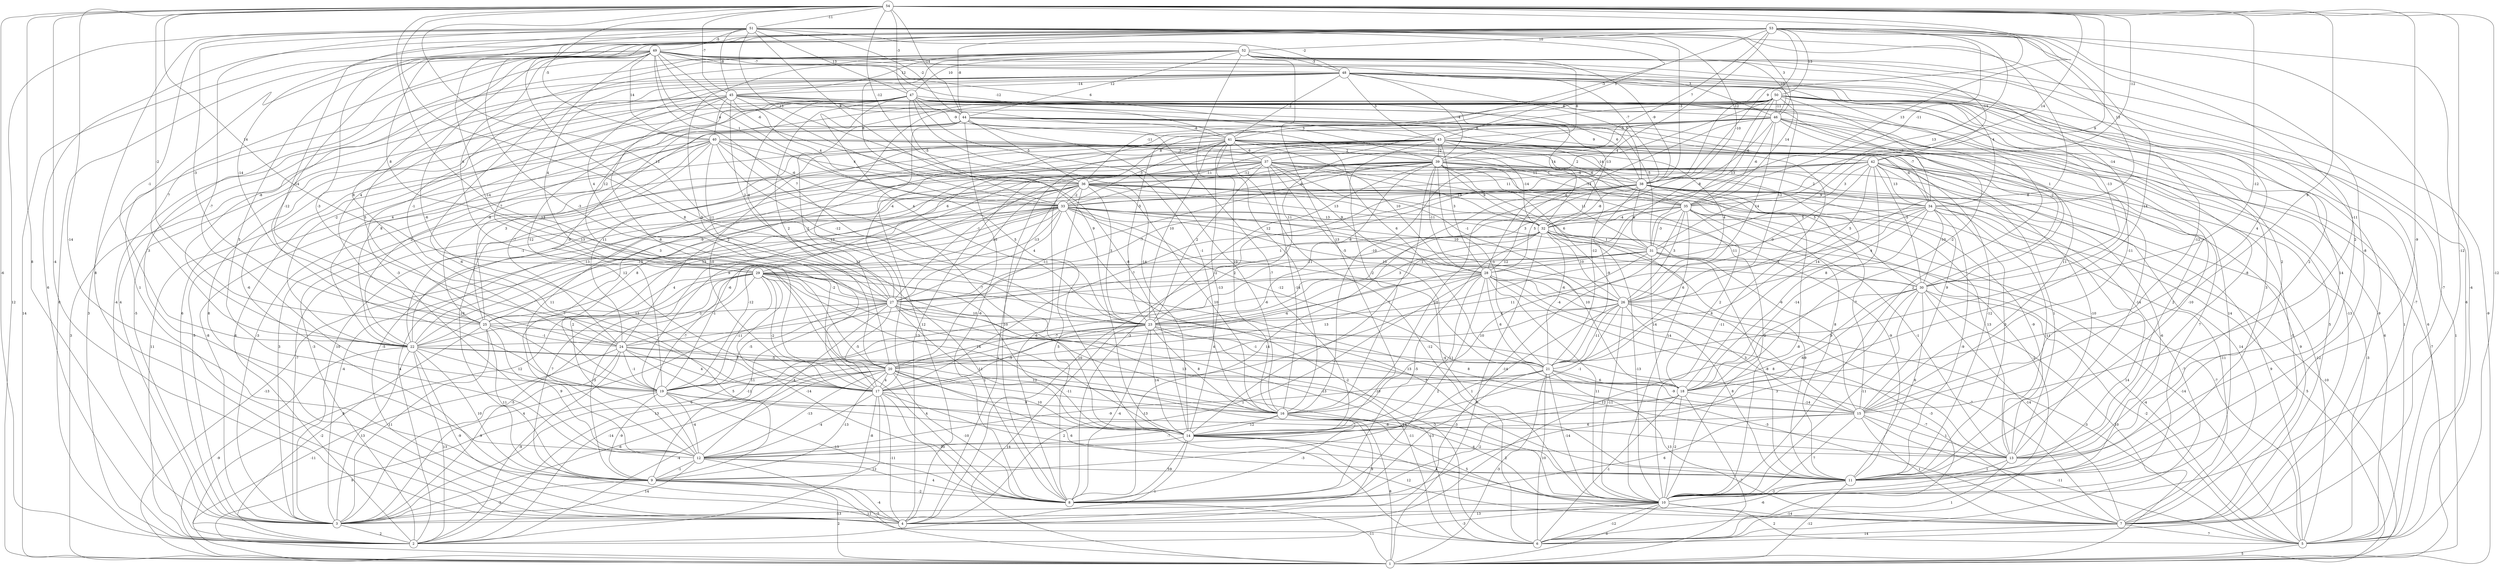 graph { 
	 fontname="Helvetica,Arial,sans-serif" 
	 node [shape = circle]; 
	 54 -- 2 [label = "-6"];
	 54 -- 3 [label = "8"];
	 54 -- 4 [label = "-4"];
	 54 -- 5 [label = "-12"];
	 54 -- 8 [label = "3"];
	 54 -- 9 [label = "-14"];
	 54 -- 10 [label = "-12"];
	 54 -- 11 [label = "-9"];
	 54 -- 14 [label = "8"];
	 54 -- 18 [label = "9"];
	 54 -- 21 [label = "-12"];
	 54 -- 23 [label = "13"];
	 54 -- 25 [label = "-2"];
	 54 -- 29 [label = "14"];
	 54 -- 31 [label = "9"];
	 54 -- 32 [label = "13"];
	 54 -- 35 [label = "14"];
	 54 -- 36 [label = "-12"];
	 54 -- 38 [label = "9"];
	 54 -- 40 [label = "-5"];
	 54 -- 42 [label = "-12"];
	 54 -- 44 [label = "-14"];
	 54 -- 45 [label = "-7"];
	 54 -- 47 [label = "-3"];
	 54 -- 51 [label = "-11"];
	 53 -- 2 [label = "6"];
	 53 -- 5 [label = "-4"];
	 53 -- 6 [label = "-7"];
	 53 -- 8 [label = "12"];
	 53 -- 11 [label = "-8"];
	 53 -- 12 [label = "5"];
	 53 -- 15 [label = "-11"];
	 53 -- 17 [label = "-3"];
	 53 -- 18 [label = "14"];
	 53 -- 19 [label = "-12"];
	 53 -- 20 [label = "-14"];
	 53 -- 25 [label = "-14"];
	 53 -- 27 [label = "8"];
	 53 -- 28 [label = "-4"];
	 53 -- 31 [label = "13"];
	 53 -- 34 [label = "13"];
	 53 -- 35 [label = "-11"];
	 53 -- 38 [label = "-12"];
	 53 -- 39 [label = "7"];
	 53 -- 41 [label = "-3"];
	 53 -- 44 [label = "-8"];
	 53 -- 50 [label = "13"];
	 53 -- 52 [label = "10"];
	 52 -- 1 [label = "-9"];
	 52 -- 2 [label = "-4"];
	 52 -- 5 [label = "6"];
	 52 -- 9 [label = "-6"];
	 52 -- 14 [label = "13"];
	 52 -- 15 [label = "4"];
	 52 -- 16 [label = "12"];
	 52 -- 17 [label = "5"];
	 52 -- 19 [label = "5"];
	 52 -- 22 [label = "-8"];
	 52 -- 33 [label = "8"];
	 52 -- 38 [label = "-9"];
	 52 -- 39 [label = "8"];
	 52 -- 42 [label = "-14"];
	 52 -- 44 [label = "12"];
	 52 -- 45 [label = "12"];
	 52 -- 46 [label = "-10"];
	 52 -- 47 [label = "10"];
	 52 -- 48 [label = "-3"];
	 51 -- 1 [label = "12"];
	 51 -- 4 [label = "8"];
	 51 -- 13 [label = "2"];
	 51 -- 14 [label = "9"];
	 51 -- 17 [label = "-3"];
	 51 -- 19 [label = "-7"];
	 51 -- 21 [label = "8"];
	 51 -- 22 [label = "-1"];
	 51 -- 24 [label = "-14"];
	 51 -- 25 [label = "-3"];
	 51 -- 32 [label = "-10"];
	 51 -- 36 [label = "13"];
	 51 -- 38 [label = "-3"];
	 51 -- 43 [label = "5"];
	 51 -- 44 [label = "-2"];
	 51 -- 45 [label = "-8"];
	 51 -- 46 [label = "3"];
	 51 -- 47 [label = "13"];
	 51 -- 48 [label = "-2"];
	 51 -- 49 [label = "-5"];
	 50 -- 1 [label = "1"];
	 50 -- 5 [label = "6"];
	 50 -- 7 [label = "-9"];
	 50 -- 11 [label = "3"];
	 50 -- 13 [label = "14"];
	 50 -- 16 [label = "-10"];
	 50 -- 17 [label = "13"];
	 50 -- 18 [label = "-2"];
	 50 -- 19 [label = "-9"];
	 50 -- 20 [label = "2"];
	 50 -- 22 [label = "4"];
	 50 -- 23 [label = "-5"];
	 50 -- 26 [label = "12"];
	 50 -- 28 [label = "-8"];
	 50 -- 30 [label = "-13"];
	 50 -- 31 [label = "13"];
	 50 -- 36 [label = "-11"];
	 50 -- 37 [label = "6"];
	 50 -- 46 [label = "-11"];
	 49 -- 1 [label = "14"];
	 49 -- 2 [label = "8"];
	 49 -- 4 [label = "1"];
	 49 -- 11 [label = "2"];
	 49 -- 12 [label = "3"];
	 49 -- 14 [label = "5"];
	 49 -- 17 [label = "-6"];
	 49 -- 20 [label = "7"];
	 49 -- 22 [label = "7"];
	 49 -- 23 [label = "7"];
	 49 -- 24 [label = "8"];
	 49 -- 29 [label = "6"];
	 49 -- 30 [label = "-14"];
	 49 -- 33 [label = "1"];
	 49 -- 36 [label = "-6"];
	 49 -- 38 [label = "-7"];
	 49 -- 40 [label = "14"];
	 49 -- 41 [label = "-12"];
	 49 -- 43 [label = "6"];
	 49 -- 46 [label = "3"];
	 49 -- 48 [label = "-7"];
	 48 -- 2 [label = "3"];
	 48 -- 3 [label = "4"];
	 48 -- 7 [label = "-7"];
	 48 -- 10 [label = "2"];
	 48 -- 13 [label = "2"];
	 48 -- 15 [label = "-12"];
	 48 -- 24 [label = "-1"];
	 48 -- 25 [label = "4"];
	 48 -- 27 [label = "4"];
	 48 -- 29 [label = "4"];
	 48 -- 34 [label = "4"];
	 48 -- 35 [label = "14"];
	 48 -- 38 [label = "5"];
	 48 -- 39 [label = "-4"];
	 48 -- 41 [label = "-2"];
	 48 -- 43 [label = "3"];
	 48 -- 45 [label = "-14"];
	 47 -- 3 [label = "-5"];
	 47 -- 4 [label = "8"];
	 47 -- 5 [label = "1"];
	 47 -- 13 [label = "-8"];
	 47 -- 14 [label = "-14"];
	 47 -- 15 [label = "-11"];
	 47 -- 16 [label = "-1"];
	 47 -- 17 [label = "-12"];
	 47 -- 20 [label = "2"];
	 47 -- 22 [label = "-2"];
	 47 -- 23 [label = "4"];
	 47 -- 27 [label = "4"];
	 47 -- 29 [label = "12"];
	 47 -- 30 [label = "1"];
	 47 -- 32 [label = "14"];
	 47 -- 33 [label = "-5"];
	 47 -- 34 [label = "-3"];
	 47 -- 38 [label = "6"];
	 47 -- 41 [label = "-9"];
	 47 -- 46 [label = "8"];
	 46 -- 1 [label = "-7"];
	 46 -- 5 [label = "6"];
	 46 -- 7 [label = "5"];
	 46 -- 10 [label = "14"];
	 46 -- 11 [label = "-10"];
	 46 -- 23 [label = "11"];
	 46 -- 25 [label = "-8"];
	 46 -- 26 [label = "14"];
	 46 -- 27 [label = "-4"];
	 46 -- 28 [label = "-6"];
	 46 -- 35 [label = "-6"];
	 46 -- 36 [label = "8"];
	 46 -- 38 [label = "-6"];
	 46 -- 43 [label = "-5"];
	 45 -- 1 [label = "3"];
	 45 -- 3 [label = "6"];
	 45 -- 7 [label = "-13"];
	 45 -- 9 [label = "-6"];
	 45 -- 12 [label = "-3"];
	 45 -- 14 [label = "-8"];
	 45 -- 17 [label = "-8"];
	 45 -- 21 [label = "6"];
	 45 -- 27 [label = "2"];
	 45 -- 31 [label = "-5"];
	 45 -- 32 [label = "-13"];
	 45 -- 33 [label = "4"];
	 45 -- 39 [label = "3"];
	 45 -- 40 [label = "4"];
	 45 -- 44 [label = "8"];
	 44 -- 2 [label = "6"];
	 44 -- 4 [label = "12"];
	 44 -- 8 [label = "-6"];
	 44 -- 14 [label = "-7"];
	 44 -- 15 [label = "11"];
	 44 -- 16 [label = "10"];
	 44 -- 22 [label = "8"];
	 44 -- 25 [label = "13"];
	 44 -- 30 [label = "-2"];
	 44 -- 34 [label = "-7"];
	 44 -- 35 [label = "-14"];
	 44 -- 36 [label = "-5"];
	 44 -- 41 [label = "-8"];
	 44 -- 42 [label = "9"];
	 43 -- 2 [label = "-3"];
	 43 -- 3 [label = "-3"];
	 43 -- 4 [label = "13"];
	 43 -- 7 [label = "-5"];
	 43 -- 10 [label = "7"];
	 43 -- 11 [label = "-10"];
	 43 -- 12 [label = "11"];
	 43 -- 13 [label = "2"];
	 43 -- 16 [label = "-2"];
	 43 -- 21 [label = "-12"];
	 43 -- 22 [label = "13"];
	 43 -- 24 [label = "2"];
	 43 -- 26 [label = "4"];
	 43 -- 28 [label = "3"];
	 43 -- 29 [label = "6"];
	 43 -- 33 [label = "-11"];
	 43 -- 34 [label = "-4"];
	 43 -- 39 [label = "-2"];
	 42 -- 3 [label = "10"];
	 42 -- 5 [label = "-3"];
	 42 -- 7 [label = "9"];
	 42 -- 10 [label = "-6"];
	 42 -- 11 [label = "3"];
	 42 -- 13 [label = "1"];
	 42 -- 17 [label = "-7"];
	 42 -- 18 [label = "8"];
	 42 -- 23 [label = "-9"];
	 42 -- 26 [label = "5"];
	 42 -- 30 [label = "-5"];
	 42 -- 33 [label = "11"];
	 42 -- 34 [label = "13"];
	 42 -- 35 [label = "3"];
	 42 -- 36 [label = "11"];
	 41 -- 3 [label = "-8"];
	 41 -- 6 [label = "-12"];
	 41 -- 8 [label = "10"];
	 41 -- 9 [label = "-10"];
	 41 -- 10 [label = "-11"];
	 41 -- 11 [label = "-12"];
	 41 -- 13 [label = "-14"];
	 41 -- 14 [label = "-13"];
	 41 -- 16 [label = "2"];
	 41 -- 17 [label = "10"];
	 41 -- 23 [label = "10"];
	 41 -- 24 [label = "11"];
	 41 -- 28 [label = "10"];
	 41 -- 32 [label = "-14"];
	 41 -- 33 [label = "-3"];
	 41 -- 35 [label = "-6"];
	 41 -- 37 [label = "6"];
	 41 -- 38 [label = "2"];
	 41 -- 39 [label = "2"];
	 40 -- 2 [label = "11"];
	 40 -- 3 [label = "-5"];
	 40 -- 14 [label = "-7"];
	 40 -- 18 [label = "14"];
	 40 -- 22 [label = "-2"];
	 40 -- 23 [label = "-12"];
	 40 -- 24 [label = "-7"];
	 40 -- 25 [label = "3"];
	 40 -- 27 [label = "11"];
	 40 -- 33 [label = "-6"];
	 40 -- 35 [label = "7"];
	 40 -- 36 [label = "4"];
	 40 -- 37 [label = "1"];
	 39 -- 3 [label = "3"];
	 39 -- 4 [label = "-5"];
	 39 -- 5 [label = "-12"];
	 39 -- 7 [label = "14"];
	 39 -- 8 [label = "-3"];
	 39 -- 10 [label = "-2"];
	 39 -- 14 [label = "7"];
	 39 -- 19 [label = "9"];
	 39 -- 20 [label = "-11"];
	 39 -- 21 [label = "-5"];
	 39 -- 23 [label = "-8"];
	 39 -- 25 [label = "-9"];
	 39 -- 26 [label = "6"];
	 39 -- 27 [label = "-1"];
	 39 -- 28 [label = "-11"];
	 39 -- 31 [label = "11"];
	 39 -- 32 [label = "9"];
	 39 -- 33 [label = "-6"];
	 39 -- 34 [label = "2"];
	 39 -- 35 [label = "-14"];
	 39 -- 38 [label = "-4"];
	 38 -- 4 [label = "10"];
	 38 -- 5 [label = "9"];
	 38 -- 6 [label = "-7"];
	 38 -- 8 [label = "14"];
	 38 -- 10 [label = "-8"];
	 38 -- 12 [label = "2"];
	 38 -- 13 [label = "13"];
	 38 -- 15 [label = "-7"];
	 38 -- 16 [label = "10"];
	 38 -- 21 [label = "-9"];
	 38 -- 22 [label = "-13"];
	 38 -- 27 [label = "-7"];
	 38 -- 28 [label = "5"];
	 38 -- 31 [label = "6"];
	 38 -- 32 [label = "-8"];
	 38 -- 33 [label = "1"];
	 38 -- 34 [label = "9"];
	 37 -- 8 [label = "-6"];
	 37 -- 10 [label = "14"];
	 37 -- 11 [label = "8"];
	 37 -- 12 [label = "7"];
	 37 -- 15 [label = "9"];
	 37 -- 16 [label = "-14"];
	 37 -- 19 [label = "8"];
	 37 -- 21 [label = "10"];
	 37 -- 22 [label = "-1"];
	 37 -- 23 [label = "2"];
	 37 -- 26 [label = "-1"];
	 37 -- 28 [label = "9"];
	 37 -- 30 [label = "5"];
	 37 -- 32 [label = "-13"];
	 37 -- 36 [label = "-12"];
	 36 -- 1 [label = "-10"];
	 36 -- 2 [label = "4"];
	 36 -- 3 [label = "-7"];
	 36 -- 4 [label = "1"];
	 36 -- 7 [label = "-11"];
	 36 -- 8 [label = "5"];
	 36 -- 11 [label = "-9"];
	 36 -- 13 [label = "-9"];
	 36 -- 15 [label = "-6"];
	 36 -- 16 [label = "10"];
	 36 -- 19 [label = "-6"];
	 36 -- 22 [label = "-13"];
	 36 -- 23 [label = "3"];
	 36 -- 27 [label = "10"];
	 36 -- 32 [label = "13"];
	 36 -- 33 [label = "-2"];
	 35 -- 5 [label = "-7"];
	 35 -- 10 [label = "-2"];
	 35 -- 13 [label = "-1"];
	 35 -- 17 [label = "11"];
	 35 -- 18 [label = "2"];
	 35 -- 21 [label = "6"];
	 35 -- 23 [label = "-1"];
	 35 -- 24 [label = "-2"];
	 35 -- 26 [label = "3"];
	 35 -- 27 [label = "1"];
	 35 -- 31 [label = "-3"];
	 35 -- 32 [label = "-4"];
	 34 -- 1 [label = "5"];
	 34 -- 4 [label = "-14"];
	 34 -- 6 [label = "14"];
	 34 -- 11 [label = "-9"];
	 34 -- 13 [label = "-11"];
	 34 -- 18 [label = "-14"];
	 34 -- 26 [label = "4"];
	 34 -- 27 [label = "-11"];
	 34 -- 30 [label = "-10"];
	 34 -- 32 [label = "5"];
	 33 -- 1 [label = "-13"];
	 33 -- 3 [label = "-4"];
	 33 -- 4 [label = "7"];
	 33 -- 6 [label = "-2"];
	 33 -- 10 [label = "-4"];
	 33 -- 12 [label = "-7"];
	 33 -- 15 [label = "8"];
	 33 -- 18 [label = "10"];
	 33 -- 19 [label = "-12"];
	 33 -- 21 [label = "-12"];
	 33 -- 22 [label = "12"];
	 33 -- 25 [label = "13"];
	 33 -- 26 [label = "-5"];
	 33 -- 27 [label = "4"];
	 33 -- 29 [label = "-13"];
	 33 -- 30 [label = "10"];
	 33 -- 31 [label = "3"];
	 33 -- 32 [label = "13"];
	 32 -- 1 [label = "6"];
	 32 -- 5 [label = "-14"];
	 32 -- 8 [label = "-5"];
	 32 -- 10 [label = "-13"];
	 32 -- 11 [label = "9"];
	 32 -- 20 [label = "-6"];
	 32 -- 21 [label = "-4"];
	 32 -- 23 [label = "3"];
	 32 -- 26 [label = "10"];
	 32 -- 27 [label = "-11"];
	 32 -- 31 [label = "1"];
	 31 -- 5 [label = "-4"];
	 31 -- 11 [label = "-8"];
	 31 -- 16 [label = "10"];
	 31 -- 18 [label = "14"];
	 31 -- 20 [label = "-4"];
	 31 -- 25 [label = "4"];
	 31 -- 29 [label = "12"];
	 31 -- 30 [label = "3"];
	 30 -- 1 [label = "10"];
	 30 -- 4 [label = "12"];
	 30 -- 5 [label = "-2"];
	 30 -- 7 [label = "-14"];
	 30 -- 8 [label = "3"];
	 30 -- 10 [label = "-11"];
	 30 -- 11 [label = "6"];
	 30 -- 14 [label = "-6"];
	 30 -- 18 [label = "9"];
	 29 -- 2 [label = "8"];
	 29 -- 3 [label = "-5"];
	 29 -- 6 [label = "-13"];
	 29 -- 8 [label = "-14"];
	 29 -- 9 [label = "-3"];
	 29 -- 10 [label = "-13"];
	 29 -- 11 [label = "5"];
	 29 -- 13 [label = "8"];
	 29 -- 16 [label = "14"];
	 29 -- 17 [label = "-2"];
	 29 -- 19 [label = "-11"];
	 29 -- 22 [label = "13"];
	 29 -- 24 [label = "-1"];
	 29 -- 27 [label = "-2"];
	 28 -- 2 [label = "13"];
	 28 -- 3 [label = "6"];
	 28 -- 4 [label = "1"];
	 28 -- 6 [label = "-3"];
	 28 -- 7 [label = "-7"];
	 28 -- 8 [label = "2"];
	 28 -- 10 [label = "11"];
	 28 -- 13 [label = "8"];
	 28 -- 14 [label = "11"];
	 28 -- 20 [label = "13"];
	 28 -- 21 [label = "6"];
	 28 -- 26 [label = "-6"];
	 27 -- 3 [label = "4"];
	 27 -- 6 [label = "14"];
	 27 -- 9 [label = "-11"];
	 27 -- 11 [label = "-10"];
	 27 -- 12 [label = "-4"];
	 27 -- 14 [label = "-11"];
	 27 -- 17 [label = "-5"];
	 27 -- 18 [label = "4"];
	 27 -- 19 [label = "-5"];
	 27 -- 23 [label = "10"];
	 27 -- 25 [label = "-1"];
	 26 -- 5 [label = "-3"];
	 26 -- 9 [label = "1"];
	 26 -- 10 [label = "-11"];
	 26 -- 11 [label = "8"];
	 26 -- 14 [label = "-1"];
	 26 -- 15 [label = "3"];
	 26 -- 19 [label = "-1"];
	 26 -- 21 [label = "-11"];
	 26 -- 23 [label = "4"];
	 25 -- 2 [label = "-2"];
	 25 -- 3 [label = "11"];
	 25 -- 7 [label = "-3"];
	 25 -- 9 [label = "11"];
	 25 -- 12 [label = "9"];
	 25 -- 24 [label = "-1"];
	 24 -- 1 [label = "-11"];
	 24 -- 2 [label = "-9"];
	 24 -- 3 [label = "-9"];
	 24 -- 14 [label = "5"];
	 24 -- 16 [label = "12"];
	 24 -- 17 [label = "4"];
	 24 -- 19 [label = "-1"];
	 24 -- 20 [label = "-5"];
	 23 -- 1 [label = "14"];
	 23 -- 2 [label = "-14"];
	 23 -- 6 [label = "-11"];
	 23 -- 7 [label = "-7"];
	 23 -- 8 [label = "-4"];
	 23 -- 14 [label = "14"];
	 23 -- 15 [label = "13"];
	 23 -- 16 [label = "8"];
	 23 -- 17 [label = "-5"];
	 23 -- 22 [label = "-7"];
	 22 -- 1 [label = "-9"];
	 22 -- 2 [label = "13"];
	 22 -- 3 [label = "13"];
	 22 -- 4 [label = "-9"];
	 22 -- 9 [label = "10"];
	 22 -- 18 [label = "13"];
	 22 -- 19 [label = "12"];
	 22 -- 21 [label = "3"];
	 21 -- 1 [label = "-3"];
	 21 -- 6 [label = "10"];
	 21 -- 7 [label = "13"];
	 21 -- 8 [label = "-13"];
	 21 -- 10 [label = "-14"];
	 21 -- 12 [label = "-9"];
	 21 -- 15 [label = "-9"];
	 21 -- 17 [label = "1"];
	 21 -- 18 [label = "6"];
	 20 -- 2 [label = "-4"];
	 20 -- 3 [label = "-6"];
	 20 -- 8 [label = "-10"];
	 20 -- 9 [label = "-13"];
	 20 -- 10 [label = "6"];
	 20 -- 11 [label = "-3"];
	 20 -- 12 [label = "-13"];
	 20 -- 14 [label = "10"];
	 20 -- 16 [label = "-11"];
	 20 -- 17 [label = "4"];
	 20 -- 19 [label = "11"];
	 19 -- 1 [label = "9"];
	 19 -- 8 [label = "-13"];
	 19 -- 9 [label = "-9"];
	 19 -- 12 [label = "-4"];
	 19 -- 13 [label = "-8"];
	 19 -- 14 [label = "4"];
	 18 -- 1 [label = "-7"];
	 18 -- 6 [label = "-1"];
	 18 -- 8 [label = "-2"];
	 18 -- 10 [label = "-2"];
	 18 -- 12 [label = "-3"];
	 18 -- 15 [label = "-14"];
	 17 -- 2 [label = "12"];
	 17 -- 4 [label = "-11"];
	 17 -- 8 [label = "-7"];
	 17 -- 9 [label = "-8"];
	 17 -- 11 [label = "2"];
	 17 -- 12 [label = "-4"];
	 17 -- 16 [label = "9"];
	 16 -- 1 [label = "8"];
	 16 -- 4 [label = "9"];
	 16 -- 7 [label = "5"];
	 16 -- 8 [label = "-3"];
	 16 -- 10 [label = "2"];
	 16 -- 12 [label = "-7"];
	 16 -- 14 [label = "12"];
	 15 -- 5 [label = "-11"];
	 15 -- 7 [label = "1"];
	 15 -- 8 [label = "6"];
	 15 -- 10 [label = "7"];
	 15 -- 13 [label = "1"];
	 15 -- 14 [label = "6"];
	 14 -- 2 [label = "-1"];
	 14 -- 7 [label = "12"];
	 14 -- 8 [label = "5"];
	 14 -- 10 [label = "4"];
	 14 -- 12 [label = "-10"];
	 14 -- 13 [label = "-4"];
	 13 -- 6 [label = "1"];
	 13 -- 11 [label = "1"];
	 12 -- 1 [label = "11"];
	 12 -- 3 [label = "14"];
	 12 -- 8 [label = "4"];
	 12 -- 9 [label = "-1"];
	 12 -- 11 [label = "9"];
	 11 -- 1 [label = "-12"];
	 11 -- 3 [label = "-6"];
	 11 -- 10 [label = "-2"];
	 10 -- 1 [label = "6"];
	 10 -- 2 [label = "-3"];
	 10 -- 3 [label = "-13"];
	 10 -- 4 [label = "13"];
	 10 -- 5 [label = "2"];
	 10 -- 6 [label = "-12"];
	 10 -- 7 [label = "-14"];
	 9 -- 1 [label = "2"];
	 9 -- 3 [label = "-2"];
	 9 -- 4 [label = "-4"];
	 9 -- 6 [label = "-5"];
	 9 -- 8 [label = "-2"];
	 8 -- 1 [label = "-11"];
	 7 -- 5 [label = "7"];
	 7 -- 6 [label = "14"];
	 5 -- 1 [label = "5"];
	 3 -- 2 [label = "2"];
	 1;
	 2;
	 3;
	 4;
	 5;
	 6;
	 7;
	 8;
	 9;
	 10;
	 11;
	 12;
	 13;
	 14;
	 15;
	 16;
	 17;
	 18;
	 19;
	 20;
	 21;
	 22;
	 23;
	 24;
	 25;
	 26;
	 27;
	 28;
	 29;
	 30;
	 31;
	 32;
	 33;
	 34;
	 35;
	 36;
	 37;
	 38;
	 39;
	 40;
	 41;
	 42;
	 43;
	 44;
	 45;
	 46;
	 47;
	 48;
	 49;
	 50;
	 51;
	 52;
	 53;
	 54;
}
